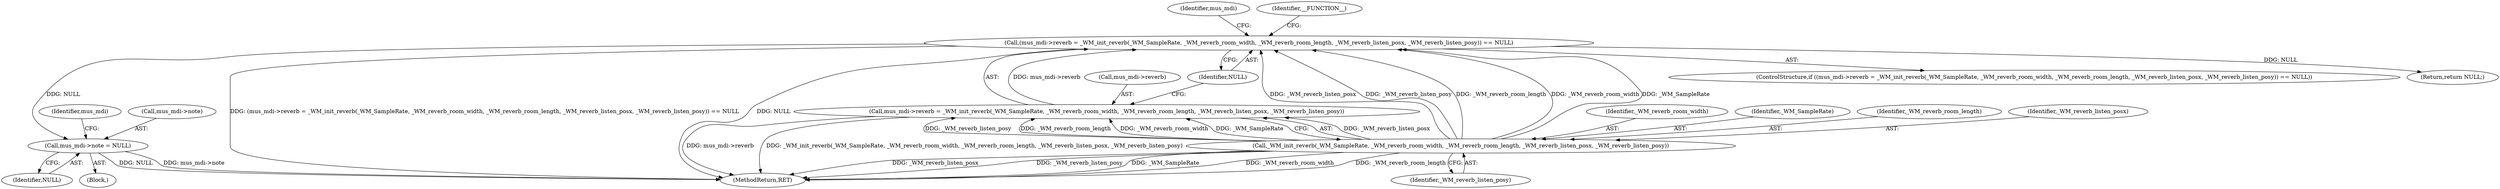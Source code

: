 digraph "0_wildmidi_660b513d99bced8783a4a5984ac2f742c74ebbdd_2@pointer" {
"1001307" [label="(Call,mus_mdi->note = NULL)"];
"1001263" [label="(Call,(mus_mdi->reverb = _WM_init_reverb(_WM_SampleRate, _WM_reverb_room_width, _WM_reverb_room_length, _WM_reverb_listen_posx, _WM_reverb_listen_posy)) == NULL)"];
"1001264" [label="(Call,mus_mdi->reverb = _WM_init_reverb(_WM_SampleRate, _WM_reverb_room_width, _WM_reverb_room_length, _WM_reverb_listen_posx, _WM_reverb_listen_posy))"];
"1001268" [label="(Call,_WM_init_reverb(_WM_SampleRate, _WM_reverb_room_width, _WM_reverb_room_length, _WM_reverb_listen_posx, _WM_reverb_listen_posy))"];
"1001262" [label="(ControlStructure,if ((mus_mdi->reverb = _WM_init_reverb(_WM_SampleRate, _WM_reverb_room_width, _WM_reverb_room_length, _WM_reverb_listen_posx, _WM_reverb_listen_posy)) == NULL))"];
"1001270" [label="(Identifier,_WM_reverb_room_width)"];
"1001327" [label="(MethodReturn,RET)"];
"1001284" [label="(Identifier,mus_mdi)"];
"1001268" [label="(Call,_WM_init_reverb(_WM_SampleRate, _WM_reverb_room_width, _WM_reverb_room_length, _WM_reverb_listen_posx, _WM_reverb_listen_posy))"];
"1001313" [label="(Identifier,mus_mdi)"];
"1001325" [label="(Return,return NULL;)"];
"1001269" [label="(Identifier,_WM_SampleRate)"];
"1001311" [label="(Identifier,NULL)"];
"1001263" [label="(Call,(mus_mdi->reverb = _WM_init_reverb(_WM_SampleRate, _WM_reverb_room_width, _WM_reverb_room_length, _WM_reverb_listen_posx, _WM_reverb_listen_posy)) == NULL)"];
"1000126" [label="(Block,)"];
"1001277" [label="(Identifier,__FUNCTION__)"];
"1001308" [label="(Call,mus_mdi->note)"];
"1001265" [label="(Call,mus_mdi->reverb)"];
"1001264" [label="(Call,mus_mdi->reverb = _WM_init_reverb(_WM_SampleRate, _WM_reverb_room_width, _WM_reverb_room_length, _WM_reverb_listen_posx, _WM_reverb_listen_posy))"];
"1001273" [label="(Identifier,_WM_reverb_listen_posy)"];
"1001271" [label="(Identifier,_WM_reverb_room_length)"];
"1001307" [label="(Call,mus_mdi->note = NULL)"];
"1001272" [label="(Identifier,_WM_reverb_listen_posx)"];
"1001274" [label="(Identifier,NULL)"];
"1001307" -> "1000126"  [label="AST: "];
"1001307" -> "1001311"  [label="CFG: "];
"1001308" -> "1001307"  [label="AST: "];
"1001311" -> "1001307"  [label="AST: "];
"1001313" -> "1001307"  [label="CFG: "];
"1001307" -> "1001327"  [label="DDG: mus_mdi->note"];
"1001307" -> "1001327"  [label="DDG: NULL"];
"1001263" -> "1001307"  [label="DDG: NULL"];
"1001263" -> "1001262"  [label="AST: "];
"1001263" -> "1001274"  [label="CFG: "];
"1001264" -> "1001263"  [label="AST: "];
"1001274" -> "1001263"  [label="AST: "];
"1001277" -> "1001263"  [label="CFG: "];
"1001284" -> "1001263"  [label="CFG: "];
"1001263" -> "1001327"  [label="DDG: (mus_mdi->reverb = _WM_init_reverb(_WM_SampleRate, _WM_reverb_room_width, _WM_reverb_room_length, _WM_reverb_listen_posx, _WM_reverb_listen_posy)) == NULL"];
"1001263" -> "1001327"  [label="DDG: NULL"];
"1001264" -> "1001263"  [label="DDG: mus_mdi->reverb"];
"1001268" -> "1001263"  [label="DDG: _WM_reverb_listen_posx"];
"1001268" -> "1001263"  [label="DDG: _WM_reverb_listen_posy"];
"1001268" -> "1001263"  [label="DDG: _WM_reverb_room_length"];
"1001268" -> "1001263"  [label="DDG: _WM_reverb_room_width"];
"1001268" -> "1001263"  [label="DDG: _WM_SampleRate"];
"1001263" -> "1001325"  [label="DDG: NULL"];
"1001264" -> "1001268"  [label="CFG: "];
"1001265" -> "1001264"  [label="AST: "];
"1001268" -> "1001264"  [label="AST: "];
"1001274" -> "1001264"  [label="CFG: "];
"1001264" -> "1001327"  [label="DDG: mus_mdi->reverb"];
"1001264" -> "1001327"  [label="DDG: _WM_init_reverb(_WM_SampleRate, _WM_reverb_room_width, _WM_reverb_room_length, _WM_reverb_listen_posx, _WM_reverb_listen_posy)"];
"1001268" -> "1001264"  [label="DDG: _WM_reverb_listen_posx"];
"1001268" -> "1001264"  [label="DDG: _WM_reverb_listen_posy"];
"1001268" -> "1001264"  [label="DDG: _WM_reverb_room_length"];
"1001268" -> "1001264"  [label="DDG: _WM_reverb_room_width"];
"1001268" -> "1001264"  [label="DDG: _WM_SampleRate"];
"1001268" -> "1001273"  [label="CFG: "];
"1001269" -> "1001268"  [label="AST: "];
"1001270" -> "1001268"  [label="AST: "];
"1001271" -> "1001268"  [label="AST: "];
"1001272" -> "1001268"  [label="AST: "];
"1001273" -> "1001268"  [label="AST: "];
"1001268" -> "1001327"  [label="DDG: _WM_reverb_room_width"];
"1001268" -> "1001327"  [label="DDG: _WM_reverb_room_length"];
"1001268" -> "1001327"  [label="DDG: _WM_reverb_listen_posx"];
"1001268" -> "1001327"  [label="DDG: _WM_reverb_listen_posy"];
"1001268" -> "1001327"  [label="DDG: _WM_SampleRate"];
}
